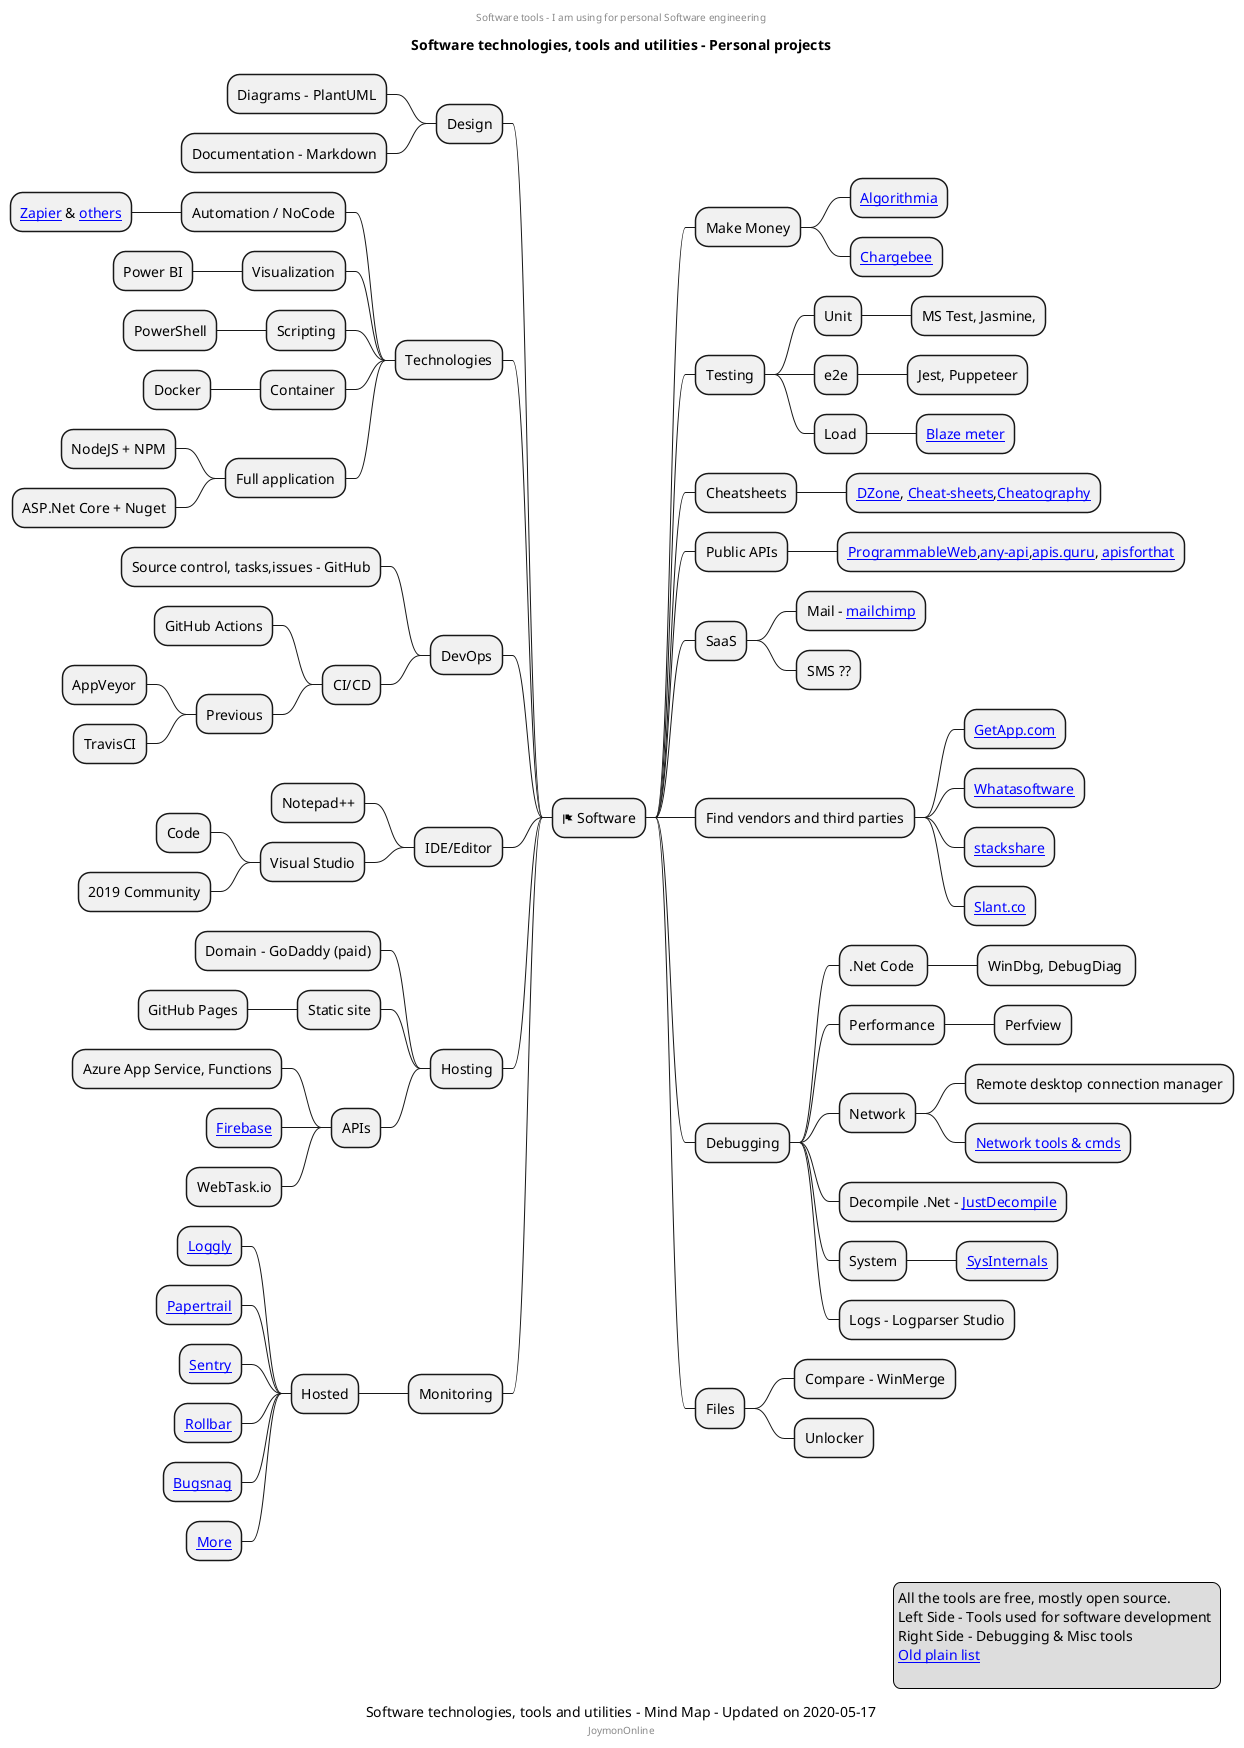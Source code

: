 @startmindmap
center header
Software tools - I am using for personal Software engineering
endheader
title Software technologies, tools and utilities - Personal projects
caption Software technologies, tools and utilities - Mind Map - Updated on 2020-05-17
center footer JoymonOnline
* <&flag> Software
** Make Money
*** [[Algorithmia.com Algorithmia]]
*** [[https://www.chargebee.com/pricing Chargebee]]
** Testing
*** Unit
**** MS Test, Jasmine,
*** e2e
**** Jest, Puppeteer
*** Load
**** [[http://blazemeter.com Blaze meter]]

** Cheatsheets
*** [[https://dzone.com/refcardz DZone]], [[http://www.cheat-sheets.org/ Cheat-sheets]],[[https://www.cheatography.com/ Cheatography]]
** Public APIs
*** [[https://www.programmableweb.com/ ProgrammableWeb]],[[https://any-api.com/ any-api]],[[https://apis.guru/browse-apis/ apis.guru]], [[http://www.apiforthat.com/ apisforthat]]
** SaaS
*** Mail - [[https://mailchimp.com/ mailchimp]]
*** SMS ??
** Find vendors and third parties
*** [[https://www.getapp.com/ GetApp.com]]
*** [[https://www.whatasoftware.com/ Whatasoftware]]
*** [[https://stackshare.io/ stackshare]]
*** [[https://www.slant.co/ Slant.co]]
** Debugging
*** .Net Code 
**** WinDbg, DebugDiag 
*** Performance
**** Perfview
*** Network
**** Remote desktop connection manager
**** [[http://www.plantuml.com/plantuml/proxy?fmt=svg&cache=no&src=https://raw.githubusercontent.com/mind*maps/software/master/debugging/windows*network*debugging.puml Network tools & cmds]]
*** Decompile .Net - [[https://www.telerik.com/products/decompiler.aspx JustDecompile]]
*** System
**** [[https://docs.microsoft.com/en-us/sysinternals/ SysInternals]]
*** Logs - Logparser Studio

** Files
*** Compare - WinMerge
*** Unlocker

left side

** Design
*** Diagrams - PlantUML
*** Documentation - Markdown
** Technologies
*** Automation / NoCode
**** [[https://zapier.com/home Zapier]] & [[https://gist.github.com/joymon/89aeb18bef588895426b46a54e2ba970 others]]
*** Visualization
**** Power BI
*** Scripting
**** PowerShell
*** Container
**** Docker
*** Full application
**** NodeJS + NPM
**** ASP.Net Core + Nuget

** DevOps
*** Source control, tasks,issues - GitHub
*** CI/CD
**** GitHub Actions
**** Previous
***** AppVeyor
***** TravisCI
** IDE/Editor
*** Notepad++
*** Visual Studio
**** Code
**** 2019 Community

** Hosting
*** Domain - GoDaddy (paid)
*** Static site
**** GitHub Pages
*** APIs
**** Azure App Service, Functions
**** [[https://firebase.google.com/pricing Firebase]]
**** WebTask.io
** Monitoring
*** Hosted
**** [[https://www.loggly.com/plans-and-pricing/ Loggly]]
**** [[https://www.papertrail.com/plans/ Papertrail]]
**** [[https://sentry.io/pricing/ Sentry]]
**** [[https://rollbar.com/pricing/ Rollbar]]
**** [[https://www.bugsnag.com/pricing Bugsnag]]
**** [[https://github.com/cheeaun/javascript-error-logging More]]
legend right
All the tools are free, mostly open source.
Left Side - Tools used for software development 
Right Side - Debugging & Misc tools
[[https://joymonscode.blogspot.com/2017/05/toolbox-for-open-source-developers.html Old plain list]]
  
endlegend

@endmindmap